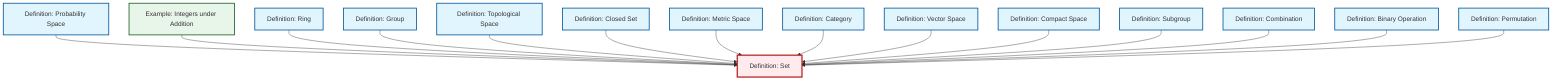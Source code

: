graph TD
    classDef definition fill:#e1f5fe,stroke:#01579b,stroke-width:2px
    classDef theorem fill:#f3e5f5,stroke:#4a148c,stroke-width:2px
    classDef axiom fill:#fff3e0,stroke:#e65100,stroke-width:2px
    classDef example fill:#e8f5e9,stroke:#1b5e20,stroke-width:2px
    classDef current fill:#ffebee,stroke:#b71c1c,stroke-width:3px
    def-combination["Definition: Combination"]:::definition
    def-metric-space["Definition: Metric Space"]:::definition
    def-permutation["Definition: Permutation"]:::definition
    def-ring["Definition: Ring"]:::definition
    def-closed-set["Definition: Closed Set"]:::definition
    def-group["Definition: Group"]:::definition
    def-set["Definition: Set"]:::definition
    def-category["Definition: Category"]:::definition
    def-compact["Definition: Compact Space"]:::definition
    def-probability-space["Definition: Probability Space"]:::definition
    def-subgroup["Definition: Subgroup"]:::definition
    def-vector-space["Definition: Vector Space"]:::definition
    def-topological-space["Definition: Topological Space"]:::definition
    def-binary-operation["Definition: Binary Operation"]:::definition
    ex-integers-addition["Example: Integers under Addition"]:::example
    def-probability-space --> def-set
    ex-integers-addition --> def-set
    def-ring --> def-set
    def-group --> def-set
    def-topological-space --> def-set
    def-closed-set --> def-set
    def-metric-space --> def-set
    def-category --> def-set
    def-vector-space --> def-set
    def-compact --> def-set
    def-subgroup --> def-set
    def-combination --> def-set
    def-binary-operation --> def-set
    def-permutation --> def-set
    class def-set current